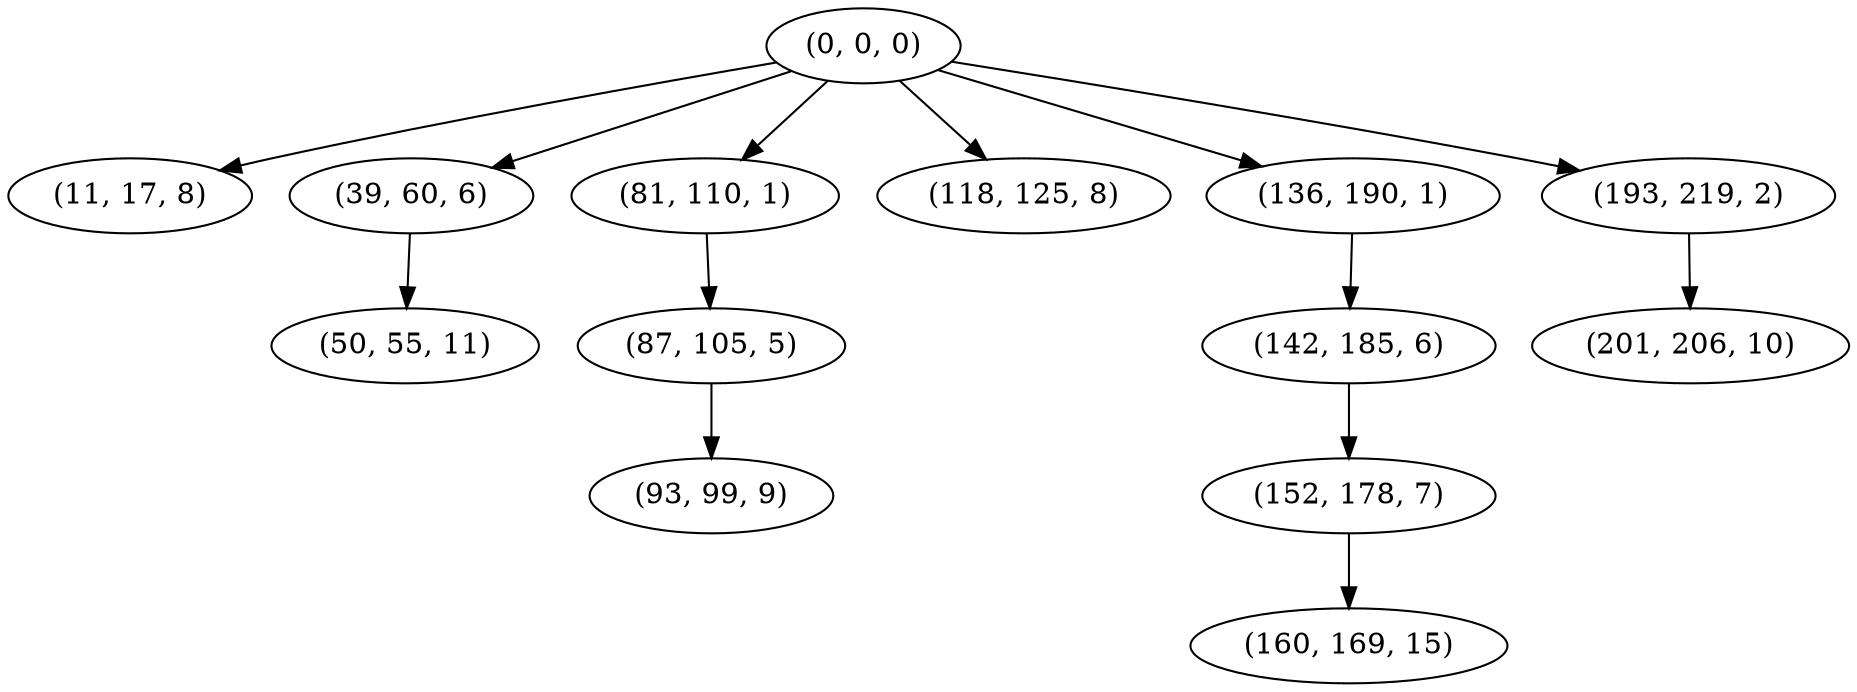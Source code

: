digraph tree {
    "(0, 0, 0)";
    "(11, 17, 8)";
    "(39, 60, 6)";
    "(50, 55, 11)";
    "(81, 110, 1)";
    "(87, 105, 5)";
    "(93, 99, 9)";
    "(118, 125, 8)";
    "(136, 190, 1)";
    "(142, 185, 6)";
    "(152, 178, 7)";
    "(160, 169, 15)";
    "(193, 219, 2)";
    "(201, 206, 10)";
    "(0, 0, 0)" -> "(11, 17, 8)";
    "(0, 0, 0)" -> "(39, 60, 6)";
    "(0, 0, 0)" -> "(81, 110, 1)";
    "(0, 0, 0)" -> "(118, 125, 8)";
    "(0, 0, 0)" -> "(136, 190, 1)";
    "(0, 0, 0)" -> "(193, 219, 2)";
    "(39, 60, 6)" -> "(50, 55, 11)";
    "(81, 110, 1)" -> "(87, 105, 5)";
    "(87, 105, 5)" -> "(93, 99, 9)";
    "(136, 190, 1)" -> "(142, 185, 6)";
    "(142, 185, 6)" -> "(152, 178, 7)";
    "(152, 178, 7)" -> "(160, 169, 15)";
    "(193, 219, 2)" -> "(201, 206, 10)";
}
